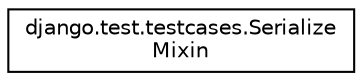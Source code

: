 digraph "Graphical Class Hierarchy"
{
 // LATEX_PDF_SIZE
  edge [fontname="Helvetica",fontsize="10",labelfontname="Helvetica",labelfontsize="10"];
  node [fontname="Helvetica",fontsize="10",shape=record];
  rankdir="LR";
  Node0 [label="django.test.testcases.Serialize\lMixin",height=0.2,width=0.4,color="black", fillcolor="white", style="filled",URL="$classdjango_1_1test_1_1testcases_1_1_serialize_mixin.html",tooltip=" "];
}
